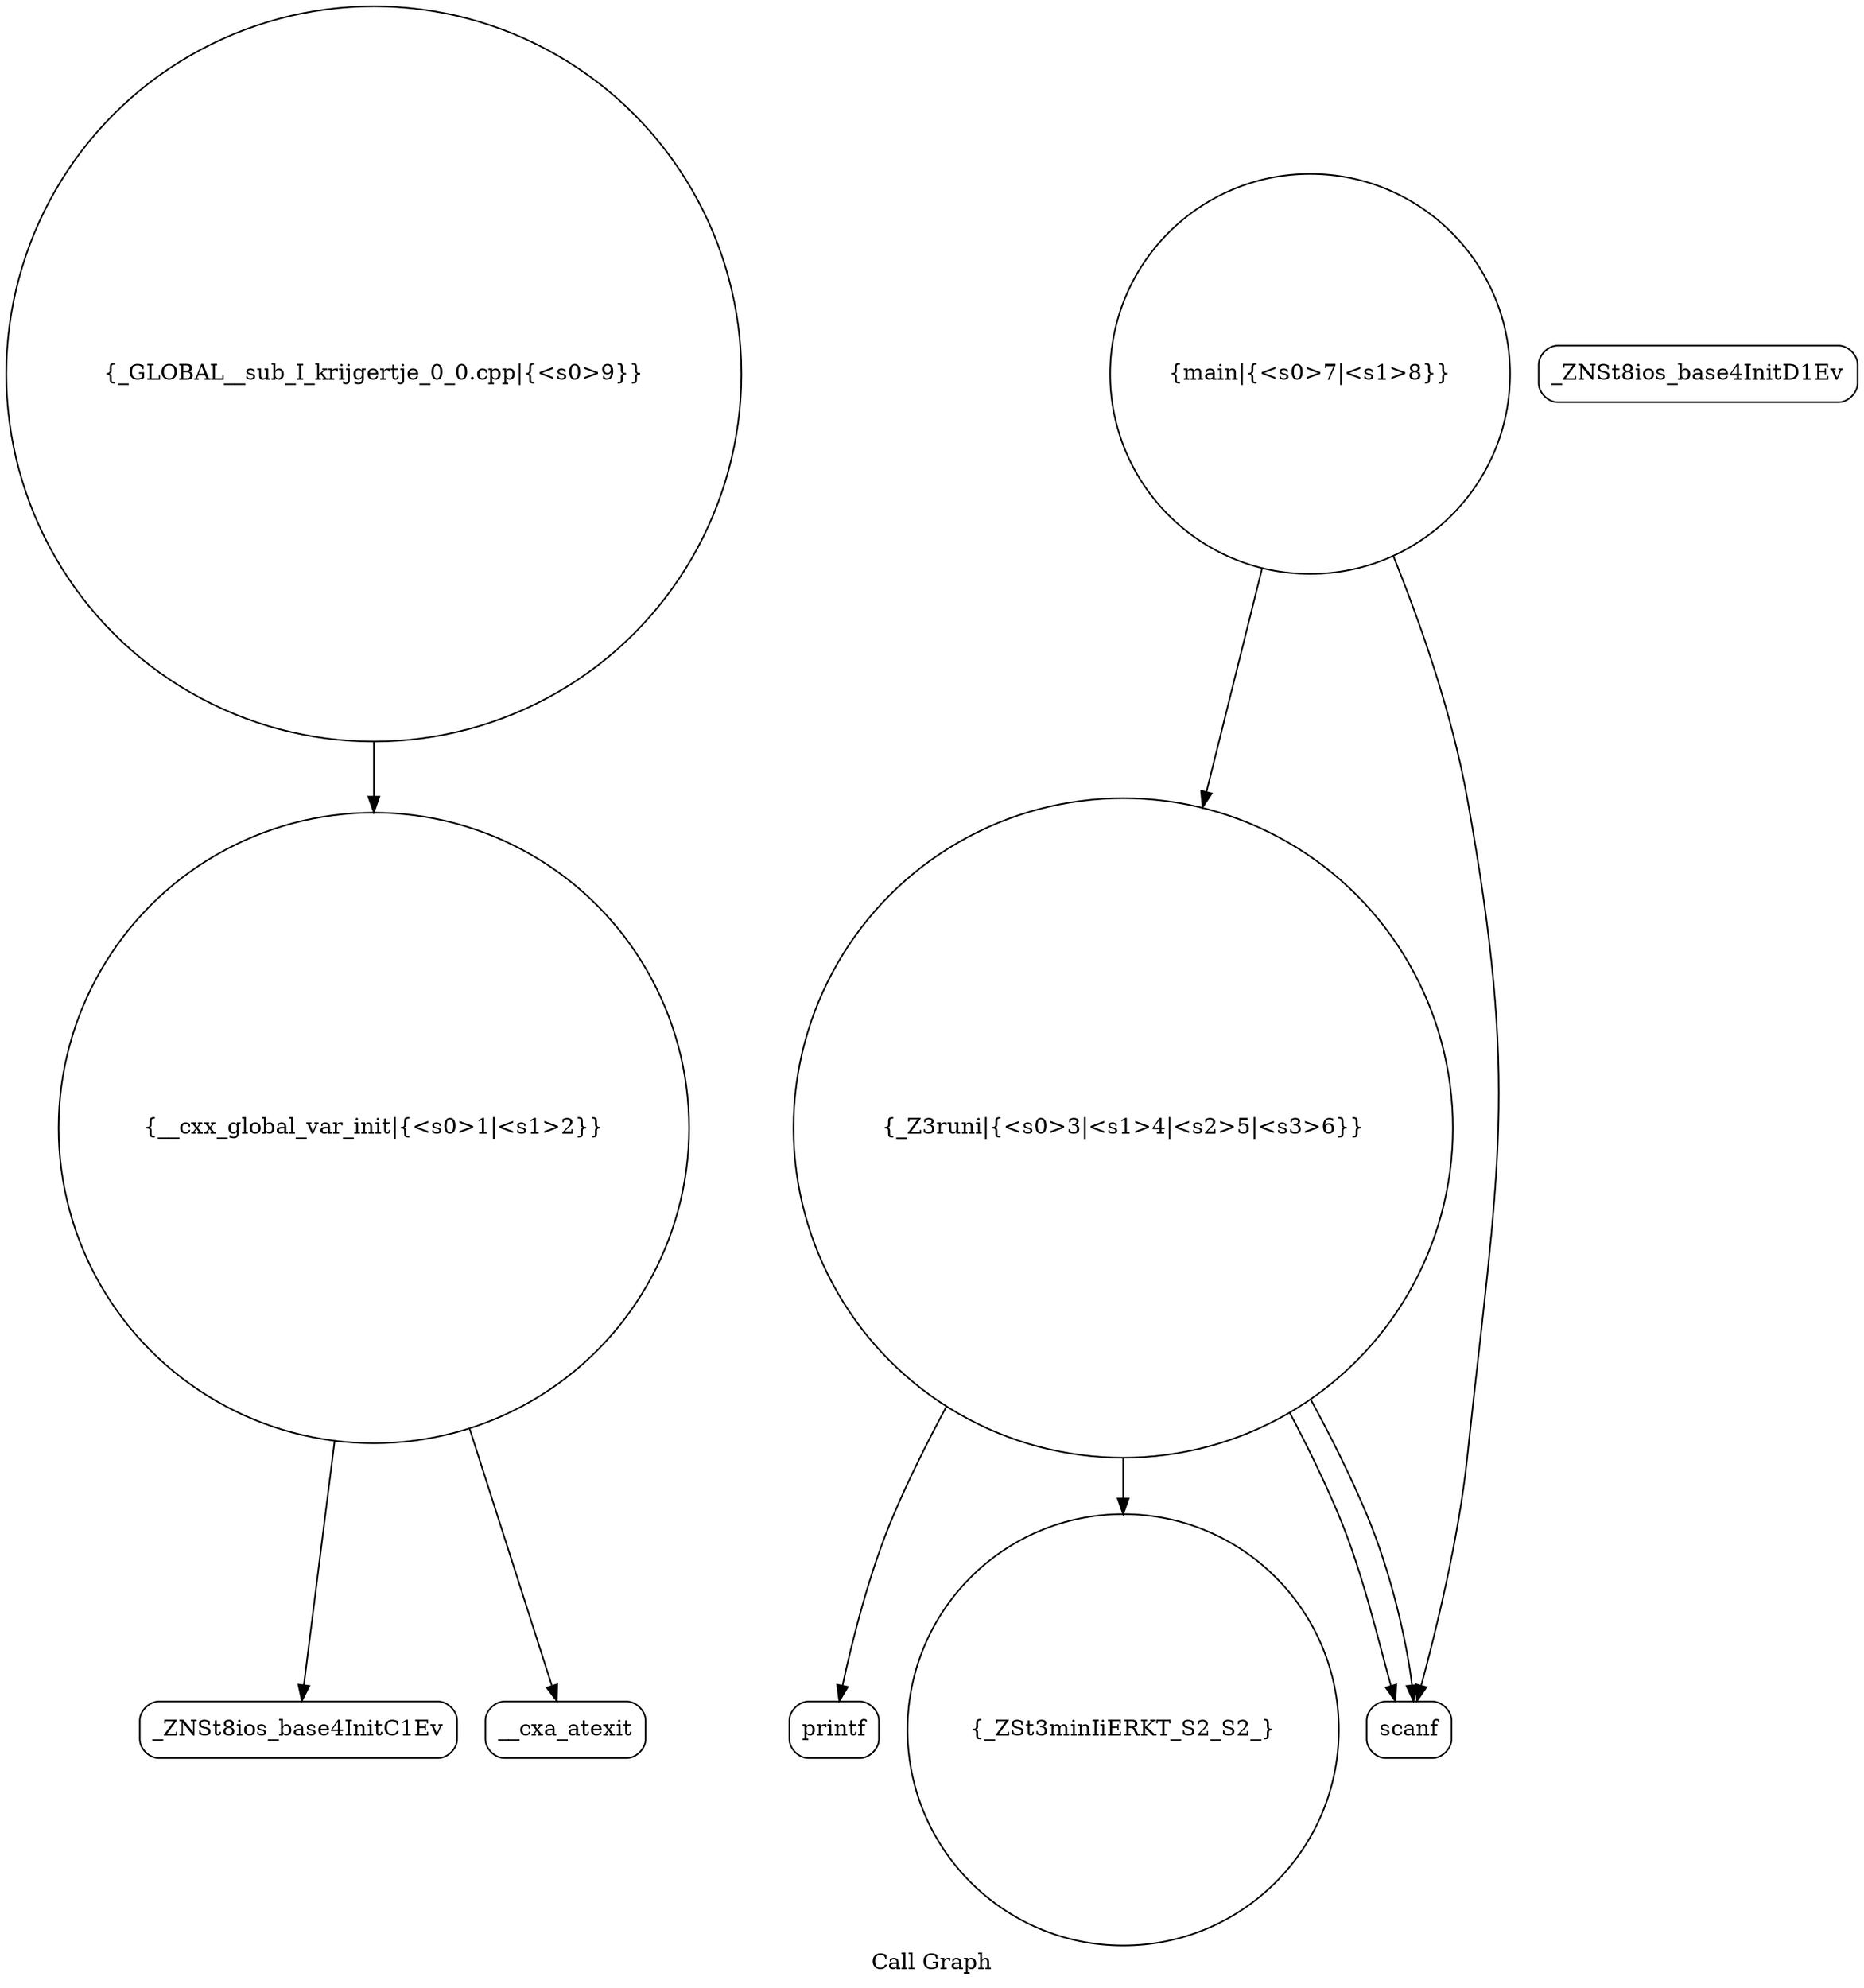digraph "Call Graph" {
	label="Call Graph";

	Node0x559a81b2fcb0 [shape=record,shape=circle,label="{__cxx_global_var_init|{<s0>1|<s1>2}}"];
	Node0x559a81b2fcb0:s0 -> Node0x559a81b30140[color=black];
	Node0x559a81b2fcb0:s1 -> Node0x559a81b30240[color=black];
	Node0x559a81b30440 [shape=record,shape=Mrecord,label="{printf}"];
	Node0x559a81b301c0 [shape=record,shape=Mrecord,label="{_ZNSt8ios_base4InitD1Ev}"];
	Node0x559a81b30540 [shape=record,shape=circle,label="{_GLOBAL__sub_I_krijgertje_0_0.cpp|{<s0>9}}"];
	Node0x559a81b30540:s0 -> Node0x559a81b2fcb0[color=black];
	Node0x559a81b302c0 [shape=record,shape=circle,label="{_Z3runi|{<s0>3|<s1>4|<s2>5|<s3>6}}"];
	Node0x559a81b302c0:s0 -> Node0x559a81b30340[color=black];
	Node0x559a81b302c0:s1 -> Node0x559a81b30340[color=black];
	Node0x559a81b302c0:s2 -> Node0x559a81b303c0[color=black];
	Node0x559a81b302c0:s3 -> Node0x559a81b30440[color=black];
	Node0x559a81b303c0 [shape=record,shape=circle,label="{_ZSt3minIiERKT_S2_S2_}"];
	Node0x559a81b30140 [shape=record,shape=Mrecord,label="{_ZNSt8ios_base4InitC1Ev}"];
	Node0x559a81b304c0 [shape=record,shape=circle,label="{main|{<s0>7|<s1>8}}"];
	Node0x559a81b304c0:s0 -> Node0x559a81b30340[color=black];
	Node0x559a81b304c0:s1 -> Node0x559a81b302c0[color=black];
	Node0x559a81b30240 [shape=record,shape=Mrecord,label="{__cxa_atexit}"];
	Node0x559a81b30340 [shape=record,shape=Mrecord,label="{scanf}"];
}
